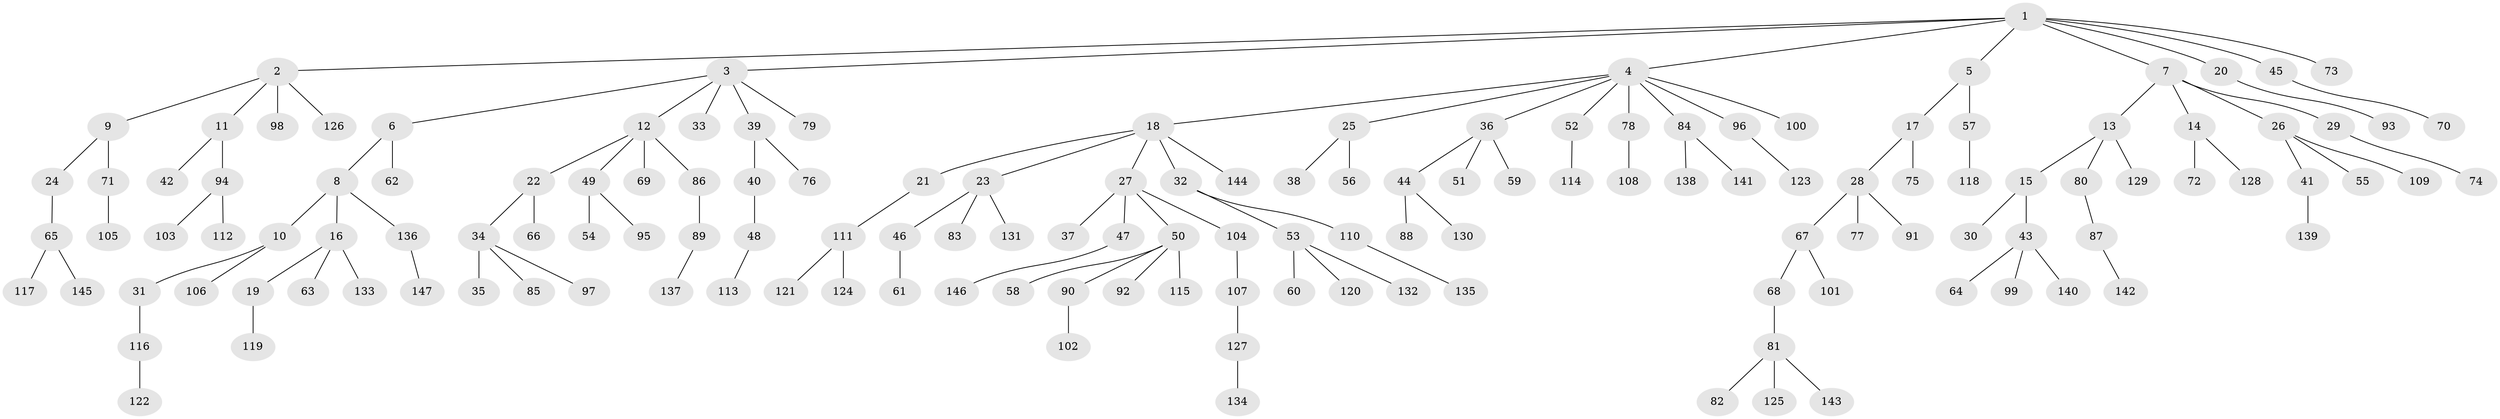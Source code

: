 // Generated by graph-tools (version 1.1) at 2025/02/03/09/25 03:02:19]
// undirected, 147 vertices, 146 edges
graph export_dot {
graph [start="1"]
  node [color=gray90,style=filled];
  1;
  2;
  3;
  4;
  5;
  6;
  7;
  8;
  9;
  10;
  11;
  12;
  13;
  14;
  15;
  16;
  17;
  18;
  19;
  20;
  21;
  22;
  23;
  24;
  25;
  26;
  27;
  28;
  29;
  30;
  31;
  32;
  33;
  34;
  35;
  36;
  37;
  38;
  39;
  40;
  41;
  42;
  43;
  44;
  45;
  46;
  47;
  48;
  49;
  50;
  51;
  52;
  53;
  54;
  55;
  56;
  57;
  58;
  59;
  60;
  61;
  62;
  63;
  64;
  65;
  66;
  67;
  68;
  69;
  70;
  71;
  72;
  73;
  74;
  75;
  76;
  77;
  78;
  79;
  80;
  81;
  82;
  83;
  84;
  85;
  86;
  87;
  88;
  89;
  90;
  91;
  92;
  93;
  94;
  95;
  96;
  97;
  98;
  99;
  100;
  101;
  102;
  103;
  104;
  105;
  106;
  107;
  108;
  109;
  110;
  111;
  112;
  113;
  114;
  115;
  116;
  117;
  118;
  119;
  120;
  121;
  122;
  123;
  124;
  125;
  126;
  127;
  128;
  129;
  130;
  131;
  132;
  133;
  134;
  135;
  136;
  137;
  138;
  139;
  140;
  141;
  142;
  143;
  144;
  145;
  146;
  147;
  1 -- 2;
  1 -- 3;
  1 -- 4;
  1 -- 5;
  1 -- 7;
  1 -- 20;
  1 -- 45;
  1 -- 73;
  2 -- 9;
  2 -- 11;
  2 -- 98;
  2 -- 126;
  3 -- 6;
  3 -- 12;
  3 -- 33;
  3 -- 39;
  3 -- 79;
  4 -- 18;
  4 -- 25;
  4 -- 36;
  4 -- 52;
  4 -- 78;
  4 -- 84;
  4 -- 96;
  4 -- 100;
  5 -- 17;
  5 -- 57;
  6 -- 8;
  6 -- 62;
  7 -- 13;
  7 -- 14;
  7 -- 26;
  7 -- 29;
  8 -- 10;
  8 -- 16;
  8 -- 136;
  9 -- 24;
  9 -- 71;
  10 -- 31;
  10 -- 106;
  11 -- 42;
  11 -- 94;
  12 -- 22;
  12 -- 49;
  12 -- 69;
  12 -- 86;
  13 -- 15;
  13 -- 80;
  13 -- 129;
  14 -- 72;
  14 -- 128;
  15 -- 30;
  15 -- 43;
  16 -- 19;
  16 -- 63;
  16 -- 133;
  17 -- 28;
  17 -- 75;
  18 -- 21;
  18 -- 23;
  18 -- 27;
  18 -- 32;
  18 -- 144;
  19 -- 119;
  20 -- 93;
  21 -- 111;
  22 -- 34;
  22 -- 66;
  23 -- 46;
  23 -- 83;
  23 -- 131;
  24 -- 65;
  25 -- 38;
  25 -- 56;
  26 -- 41;
  26 -- 55;
  26 -- 109;
  27 -- 37;
  27 -- 47;
  27 -- 50;
  27 -- 104;
  28 -- 67;
  28 -- 77;
  28 -- 91;
  29 -- 74;
  31 -- 116;
  32 -- 53;
  32 -- 110;
  34 -- 35;
  34 -- 85;
  34 -- 97;
  36 -- 44;
  36 -- 51;
  36 -- 59;
  39 -- 40;
  39 -- 76;
  40 -- 48;
  41 -- 139;
  43 -- 64;
  43 -- 99;
  43 -- 140;
  44 -- 88;
  44 -- 130;
  45 -- 70;
  46 -- 61;
  47 -- 146;
  48 -- 113;
  49 -- 54;
  49 -- 95;
  50 -- 58;
  50 -- 90;
  50 -- 92;
  50 -- 115;
  52 -- 114;
  53 -- 60;
  53 -- 120;
  53 -- 132;
  57 -- 118;
  65 -- 117;
  65 -- 145;
  67 -- 68;
  67 -- 101;
  68 -- 81;
  71 -- 105;
  78 -- 108;
  80 -- 87;
  81 -- 82;
  81 -- 125;
  81 -- 143;
  84 -- 138;
  84 -- 141;
  86 -- 89;
  87 -- 142;
  89 -- 137;
  90 -- 102;
  94 -- 103;
  94 -- 112;
  96 -- 123;
  104 -- 107;
  107 -- 127;
  110 -- 135;
  111 -- 121;
  111 -- 124;
  116 -- 122;
  127 -- 134;
  136 -- 147;
}
